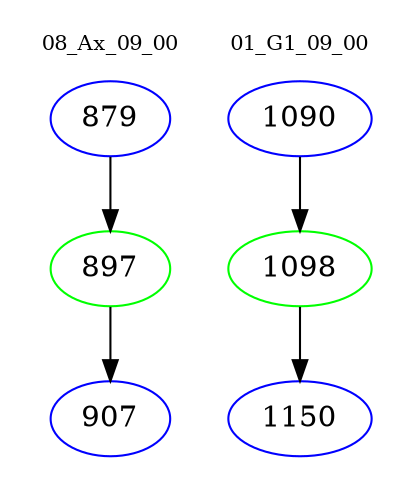 digraph{
subgraph cluster_0 {
color = white
label = "08_Ax_09_00";
fontsize=10;
T0_879 [label="879", color="blue"]
T0_879 -> T0_897 [color="black"]
T0_897 [label="897", color="green"]
T0_897 -> T0_907 [color="black"]
T0_907 [label="907", color="blue"]
}
subgraph cluster_1 {
color = white
label = "01_G1_09_00";
fontsize=10;
T1_1090 [label="1090", color="blue"]
T1_1090 -> T1_1098 [color="black"]
T1_1098 [label="1098", color="green"]
T1_1098 -> T1_1150 [color="black"]
T1_1150 [label="1150", color="blue"]
}
}
